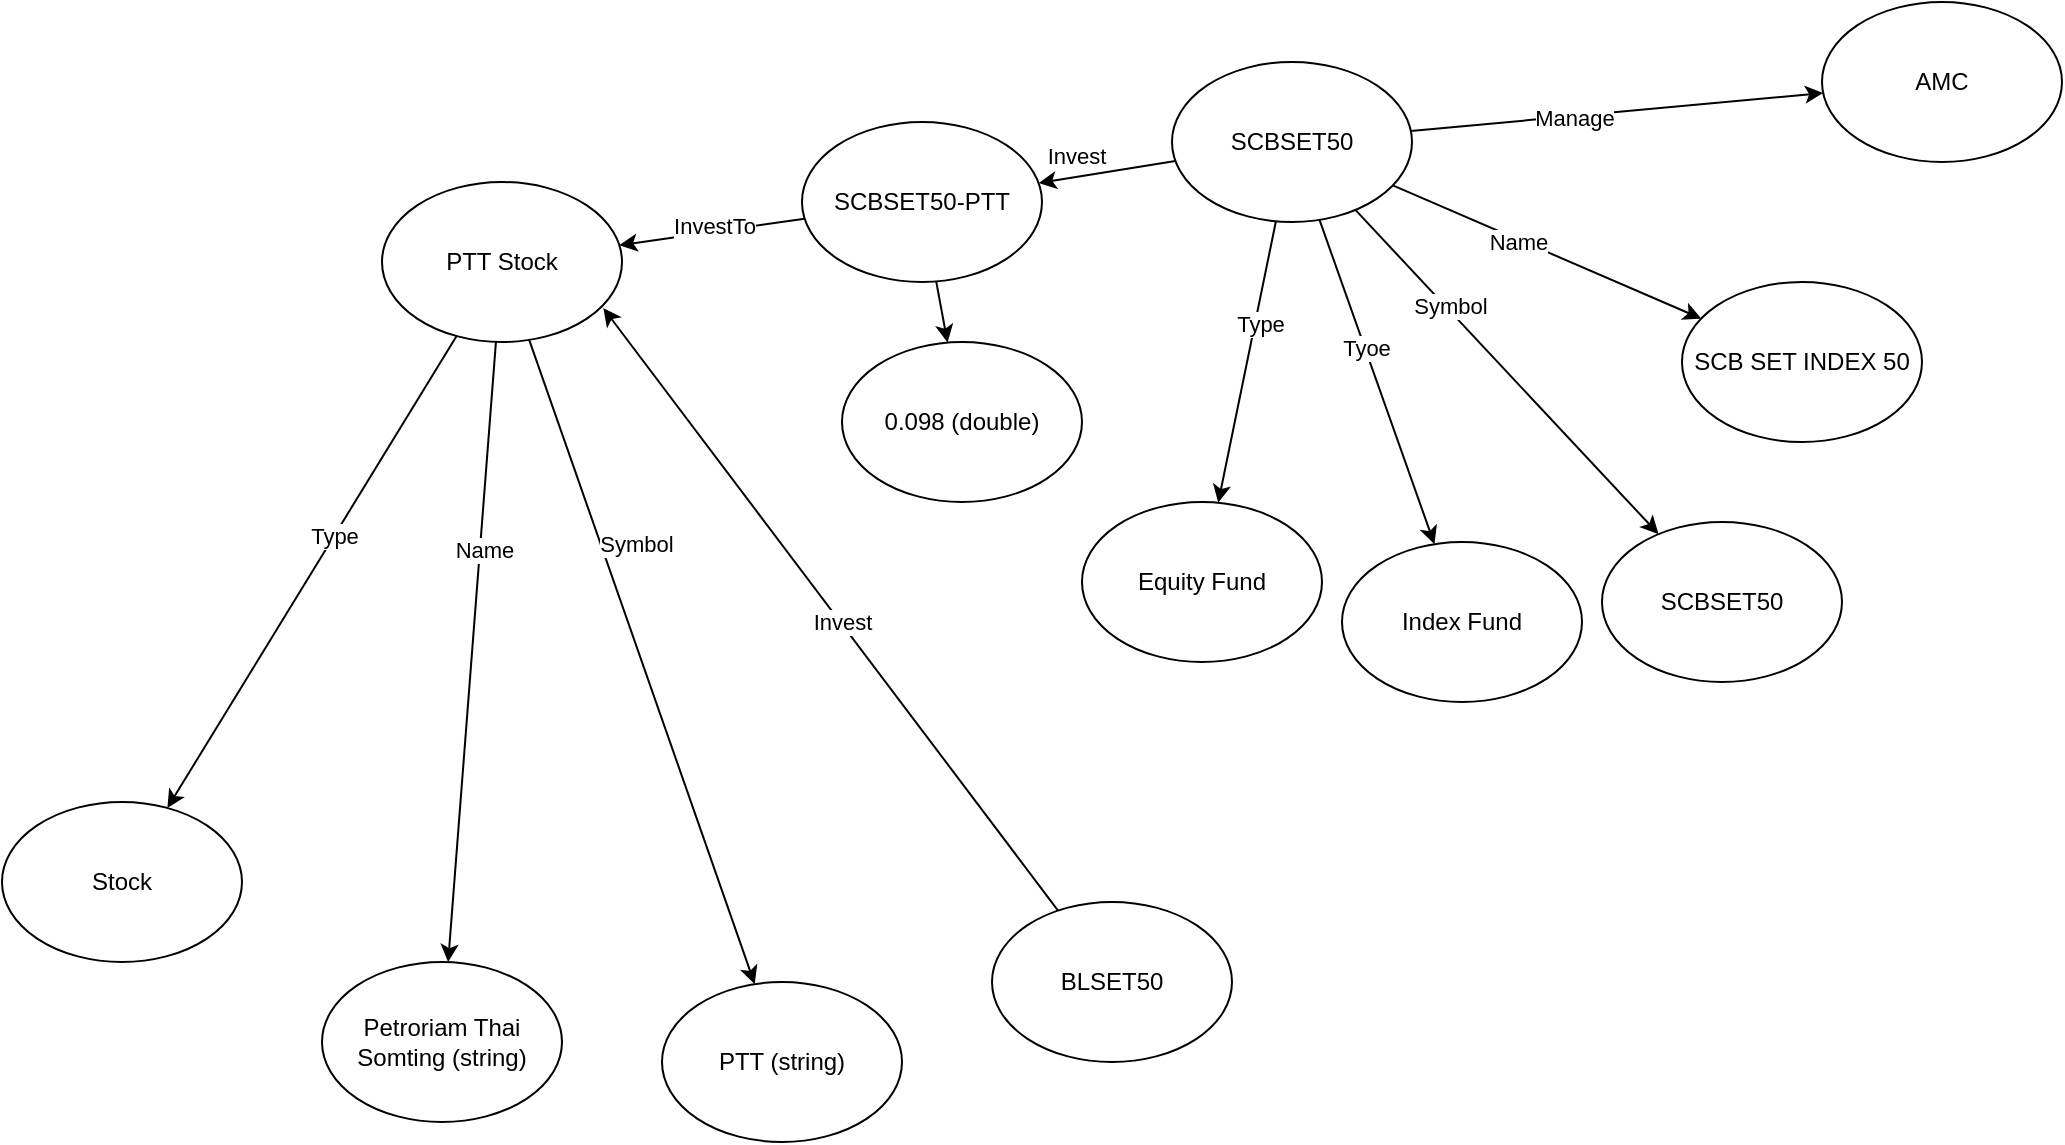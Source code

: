 <mxfile version="14.2.4" type="embed" pages="4">
    <diagram id="pNJxuBg1-X390WHa1x9L" name="Example Data">
        <mxGraphModel dx="876" dy="667" grid="1" gridSize="10" guides="1" tooltips="1" connect="1" arrows="1" fold="1" page="1" pageScale="1" pageWidth="1169" pageHeight="827" math="0" shadow="0">
            <root>
                <mxCell id="hxNx-i2qnly7g-_exkPQ-0"/>
                <mxCell id="hxNx-i2qnly7g-_exkPQ-1" parent="hxNx-i2qnly7g-_exkPQ-0"/>
                <mxCell id="hxNx-i2qnly7g-_exkPQ-38" value="" style="edgeStyle=none;rounded=0;orthogonalLoop=1;jettySize=auto;html=1;" parent="hxNx-i2qnly7g-_exkPQ-1" edge="1">
                    <mxGeometry relative="1" as="geometry">
                        <mxPoint x="423.282" y="346.718" as="targetPoint"/>
                    </mxGeometry>
                </mxCell>
                <mxCell id="hxNx-i2qnly7g-_exkPQ-40" value="" style="edgeStyle=none;rounded=0;orthogonalLoop=1;jettySize=auto;html=1;" parent="hxNx-i2qnly7g-_exkPQ-1" edge="1">
                    <mxGeometry relative="1" as="geometry">
                        <mxPoint x="550" y="340" as="targetPoint"/>
                    </mxGeometry>
                </mxCell>
                <mxCell id="hxNx-i2qnly7g-_exkPQ-41" style="edgeStyle=none;rounded=0;orthogonalLoop=1;jettySize=auto;html=1;" parent="hxNx-i2qnly7g-_exkPQ-1" edge="1">
                    <mxGeometry relative="1" as="geometry">
                        <mxPoint x="668.29" y="346.043" as="targetPoint"/>
                    </mxGeometry>
                </mxCell>
                <mxCell id="2" style="rounded=0;orthogonalLoop=1;jettySize=auto;html=1;" edge="1" parent="hxNx-i2qnly7g-_exkPQ-1" source="0" target="59">
                    <mxGeometry relative="1" as="geometry">
                        <mxPoint x="560" y="150" as="targetPoint"/>
                    </mxGeometry>
                </mxCell>
                <mxCell id="3" value="Invest" style="edgeLabel;html=1;align=center;verticalAlign=middle;resizable=0;points=[];" vertex="1" connectable="0" parent="2">
                    <mxGeometry x="-0.325" relative="1" as="geometry">
                        <mxPoint x="-26.84" y="-6.18" as="offset"/>
                    </mxGeometry>
                </mxCell>
                <mxCell id="8" value="" style="edgeStyle=none;rounded=0;orthogonalLoop=1;jettySize=auto;html=1;" edge="1" parent="hxNx-i2qnly7g-_exkPQ-1" source="0" target="7">
                    <mxGeometry relative="1" as="geometry"/>
                </mxCell>
                <mxCell id="9" value="Manage" style="edgeLabel;html=1;align=center;verticalAlign=middle;resizable=0;points=[];" vertex="1" connectable="0" parent="8">
                    <mxGeometry x="-0.338" y="3" relative="1" as="geometry">
                        <mxPoint x="13.33" y="3" as="offset"/>
                    </mxGeometry>
                </mxCell>
                <mxCell id="48" value="" style="edgeStyle=none;rounded=0;orthogonalLoop=1;jettySize=auto;html=1;" edge="1" parent="hxNx-i2qnly7g-_exkPQ-1" source="0" target="47">
                    <mxGeometry relative="1" as="geometry"/>
                </mxCell>
                <mxCell id="53" value="Name" style="edgeLabel;html=1;align=center;verticalAlign=middle;resizable=0;points=[];" vertex="1" connectable="0" parent="48">
                    <mxGeometry x="-0.184" y="-1" relative="1" as="geometry">
                        <mxPoint as="offset"/>
                    </mxGeometry>
                </mxCell>
                <mxCell id="52" value="" style="edgeStyle=none;rounded=0;orthogonalLoop=1;jettySize=auto;html=1;" edge="1" parent="hxNx-i2qnly7g-_exkPQ-1" source="0" target="51">
                    <mxGeometry relative="1" as="geometry"/>
                </mxCell>
                <mxCell id="54" value="Symbol" style="edgeLabel;html=1;align=center;verticalAlign=middle;resizable=0;points=[];" vertex="1" connectable="0" parent="52">
                    <mxGeometry x="-0.396" y="2" relative="1" as="geometry">
                        <mxPoint as="offset"/>
                    </mxGeometry>
                </mxCell>
                <mxCell id="66" value="" style="edgeStyle=none;rounded=0;orthogonalLoop=1;jettySize=auto;html=1;" edge="1" parent="hxNx-i2qnly7g-_exkPQ-1" source="0" target="65">
                    <mxGeometry relative="1" as="geometry"/>
                </mxCell>
                <mxCell id="67" value="Type" style="edgeLabel;html=1;align=center;verticalAlign=middle;resizable=0;points=[];" vertex="1" connectable="0" parent="66">
                    <mxGeometry x="-0.279" y="2" relative="1" as="geometry">
                        <mxPoint as="offset"/>
                    </mxGeometry>
                </mxCell>
                <mxCell id="68" style="edgeStyle=none;rounded=0;orthogonalLoop=1;jettySize=auto;html=1;" edge="1" parent="hxNx-i2qnly7g-_exkPQ-1" source="0" target="69">
                    <mxGeometry relative="1" as="geometry">
                        <mxPoint x="820" y="370" as="targetPoint"/>
                    </mxGeometry>
                </mxCell>
                <mxCell id="70" value="Tyoe" style="edgeLabel;html=1;align=center;verticalAlign=middle;resizable=0;points=[];" vertex="1" connectable="0" parent="68">
                    <mxGeometry x="-0.21" relative="1" as="geometry">
                        <mxPoint as="offset"/>
                    </mxGeometry>
                </mxCell>
                <mxCell id="0" value="SCBSET50" style="ellipse;whiteSpace=wrap;html=1;" vertex="1" parent="hxNx-i2qnly7g-_exkPQ-1">
                    <mxGeometry x="675" y="90" width="120" height="80" as="geometry"/>
                </mxCell>
                <mxCell id="5" style="edgeStyle=none;rounded=0;orthogonalLoop=1;jettySize=auto;html=1;" edge="1" parent="hxNx-i2qnly7g-_exkPQ-1" source="1" target="4">
                    <mxGeometry relative="1" as="geometry"/>
                </mxCell>
                <mxCell id="6" value="Type" style="edgeLabel;html=1;align=center;verticalAlign=middle;resizable=0;points=[];" vertex="1" connectable="0" parent="5">
                    <mxGeometry x="-0.154" relative="1" as="geometry">
                        <mxPoint as="offset"/>
                    </mxGeometry>
                </mxCell>
                <mxCell id="24" value="" style="edgeStyle=none;rounded=0;orthogonalLoop=1;jettySize=auto;html=1;" edge="1" parent="hxNx-i2qnly7g-_exkPQ-1" source="1" target="23">
                    <mxGeometry relative="1" as="geometry"/>
                </mxCell>
                <mxCell id="27" value="Symbol" style="edgeLabel;html=1;align=center;verticalAlign=middle;resizable=0;points=[];" vertex="1" connectable="0" parent="24">
                    <mxGeometry x="-0.415" relative="1" as="geometry">
                        <mxPoint x="19.7" y="7" as="offset"/>
                    </mxGeometry>
                </mxCell>
                <mxCell id="26" value="" style="edgeStyle=none;rounded=0;orthogonalLoop=1;jettySize=auto;html=1;" edge="1" parent="hxNx-i2qnly7g-_exkPQ-1" source="1" target="25">
                    <mxGeometry relative="1" as="geometry"/>
                </mxCell>
                <mxCell id="28" value="Name" style="edgeLabel;html=1;align=center;verticalAlign=middle;resizable=0;points=[];" vertex="1" connectable="0" parent="26">
                    <mxGeometry x="-0.334" y="2" relative="1" as="geometry">
                        <mxPoint as="offset"/>
                    </mxGeometry>
                </mxCell>
                <mxCell id="1" value="PTT Stock" style="ellipse;whiteSpace=wrap;html=1;" vertex="1" parent="hxNx-i2qnly7g-_exkPQ-1">
                    <mxGeometry x="280" y="150" width="120" height="80" as="geometry"/>
                </mxCell>
                <mxCell id="4" value="Stock" style="ellipse;whiteSpace=wrap;html=1;" vertex="1" parent="hxNx-i2qnly7g-_exkPQ-1">
                    <mxGeometry x="90" y="460" width="120" height="80" as="geometry"/>
                </mxCell>
                <mxCell id="7" value="AMC" style="ellipse;whiteSpace=wrap;html=1;" vertex="1" parent="hxNx-i2qnly7g-_exkPQ-1">
                    <mxGeometry x="1000" y="60" width="120" height="80" as="geometry"/>
                </mxCell>
                <mxCell id="23" value="PTT (string)" style="ellipse;whiteSpace=wrap;html=1;" vertex="1" parent="hxNx-i2qnly7g-_exkPQ-1">
                    <mxGeometry x="420" y="550" width="120" height="80" as="geometry"/>
                </mxCell>
                <mxCell id="25" value="Petroriam Thai Somting (string)" style="ellipse;whiteSpace=wrap;html=1;" vertex="1" parent="hxNx-i2qnly7g-_exkPQ-1">
                    <mxGeometry x="250" y="540" width="120" height="80" as="geometry"/>
                </mxCell>
                <mxCell id="32" style="edgeStyle=none;rounded=0;orthogonalLoop=1;jettySize=auto;html=1;entryX=0.922;entryY=0.788;entryDx=0;entryDy=0;entryPerimeter=0;" edge="1" parent="hxNx-i2qnly7g-_exkPQ-1" source="31" target="1">
                    <mxGeometry relative="1" as="geometry"/>
                </mxCell>
                <mxCell id="33" value="Invest" style="edgeLabel;html=1;align=center;verticalAlign=middle;resizable=0;points=[];" vertex="1" connectable="0" parent="32">
                    <mxGeometry x="-0.129" y="-2" relative="1" as="geometry">
                        <mxPoint x="-10.72" y="-12.04" as="offset"/>
                    </mxGeometry>
                </mxCell>
                <mxCell id="31" value="BLSET50" style="ellipse;whiteSpace=wrap;html=1;" vertex="1" parent="hxNx-i2qnly7g-_exkPQ-1">
                    <mxGeometry x="585" y="510" width="120" height="80" as="geometry"/>
                </mxCell>
                <mxCell id="47" value="SCB SET INDEX 50" style="ellipse;whiteSpace=wrap;html=1;" vertex="1" parent="hxNx-i2qnly7g-_exkPQ-1">
                    <mxGeometry x="930" y="200" width="120" height="80" as="geometry"/>
                </mxCell>
                <mxCell id="51" value="SCBSET50" style="ellipse;whiteSpace=wrap;html=1;" vertex="1" parent="hxNx-i2qnly7g-_exkPQ-1">
                    <mxGeometry x="890" y="320" width="120" height="80" as="geometry"/>
                </mxCell>
                <mxCell id="60" value="" style="edgeStyle=none;rounded=0;orthogonalLoop=1;jettySize=auto;html=1;" edge="1" parent="hxNx-i2qnly7g-_exkPQ-1" source="59" target="1">
                    <mxGeometry relative="1" as="geometry"/>
                </mxCell>
                <mxCell id="63" value="InvestTo" style="edgeLabel;html=1;align=center;verticalAlign=middle;resizable=0;points=[];" vertex="1" connectable="0" parent="60">
                    <mxGeometry x="-0.32" relative="1" as="geometry">
                        <mxPoint x="-13.91" y="-1.52" as="offset"/>
                    </mxGeometry>
                </mxCell>
                <mxCell id="62" value="" style="edgeStyle=none;rounded=0;orthogonalLoop=1;jettySize=auto;html=1;" edge="1" parent="hxNx-i2qnly7g-_exkPQ-1" source="59" target="61">
                    <mxGeometry relative="1" as="geometry"/>
                </mxCell>
                <mxCell id="59" value="SCBSET50-PTT" style="ellipse;whiteSpace=wrap;html=1;" vertex="1" parent="hxNx-i2qnly7g-_exkPQ-1">
                    <mxGeometry x="490" y="120" width="120" height="80" as="geometry"/>
                </mxCell>
                <mxCell id="61" value="0.098 (double)" style="ellipse;whiteSpace=wrap;html=1;" vertex="1" parent="hxNx-i2qnly7g-_exkPQ-1">
                    <mxGeometry x="510" y="230" width="120" height="80" as="geometry"/>
                </mxCell>
                <mxCell id="65" value="Equity Fund" style="ellipse;whiteSpace=wrap;html=1;" vertex="1" parent="hxNx-i2qnly7g-_exkPQ-1">
                    <mxGeometry x="630" y="310" width="120" height="80" as="geometry"/>
                </mxCell>
                <mxCell id="69" value="Index Fund" style="ellipse;whiteSpace=wrap;html=1;" vertex="1" parent="hxNx-i2qnly7g-_exkPQ-1">
                    <mxGeometry x="760" y="330" width="120" height="80" as="geometry"/>
                </mxCell>
            </root>
        </mxGraphModel>
    </diagram>
    <diagram id="bSTiF60WZfFgPv9VRSso" name="Class">
        <mxGraphModel dx="876" dy="667" grid="1" gridSize="10" guides="1" tooltips="1" connect="1" arrows="1" fold="1" page="1" pageScale="1" pageWidth="1169" pageHeight="827" math="0" shadow="0">
            <root>
                <mxCell id="zY1Uop0uPamJXyzyRUhj-0"/>
                <mxCell id="zY1Uop0uPamJXyzyRUhj-1" parent="zY1Uop0uPamJXyzyRUhj-0"/>
                <mxCell id="tynLC350GoLql9uAeqAS-4" value="" style="edgeStyle=none;rounded=0;orthogonalLoop=1;jettySize=auto;html=1;" edge="1" parent="zY1Uop0uPamJXyzyRUhj-1" source="zY1Uop0uPamJXyzyRUhj-7" target="tynLC350GoLql9uAeqAS-0">
                    <mxGeometry relative="1" as="geometry"/>
                </mxCell>
                <mxCell id="rqn1YAK3hk-CpIhvwjnv-4" value="" style="edgeStyle=none;rounded=0;orthogonalLoop=1;jettySize=auto;html=1;" edge="1" parent="zY1Uop0uPamJXyzyRUhj-1" source="zY1Uop0uPamJXyzyRUhj-7" target="rqn1YAK3hk-CpIhvwjnv-0">
                    <mxGeometry relative="1" as="geometry"/>
                </mxCell>
                <mxCell id="zY1Uop0uPamJXyzyRUhj-7" value="Fund" style="swimlane;fontStyle=0;childLayout=stackLayout;horizontal=1;startSize=26;fillColor=none;horizontalStack=0;resizeParent=1;resizeParentMax=0;resizeLast=0;collapsible=1;marginBottom=0;" vertex="1" parent="zY1Uop0uPamJXyzyRUhj-1">
                    <mxGeometry x="180" y="40" width="140" height="156" as="geometry"/>
                </mxCell>
                <mxCell id="zY1Uop0uPamJXyzyRUhj-8" value="+ Name: string" style="text;strokeColor=none;fillColor=none;align=left;verticalAlign=top;spacingLeft=4;spacingRight=4;overflow=hidden;rotatable=0;points=[[0,0.5],[1,0.5]];portConstraint=eastwest;" vertex="1" parent="zY1Uop0uPamJXyzyRUhj-7">
                    <mxGeometry y="26" width="140" height="26" as="geometry"/>
                </mxCell>
                <mxCell id="zY1Uop0uPamJXyzyRUhj-9" value="+ Symbol: string" style="text;strokeColor=none;fillColor=none;align=left;verticalAlign=top;spacingLeft=4;spacingRight=4;overflow=hidden;rotatable=0;points=[[0,0.5],[1,0.5]];portConstraint=eastwest;" vertex="1" parent="zY1Uop0uPamJXyzyRUhj-7">
                    <mxGeometry y="52" width="140" height="26" as="geometry"/>
                </mxCell>
                <mxCell id="zY1Uop0uPamJXyzyRUhj-10" value="+ Type: type" style="text;strokeColor=none;fillColor=none;align=left;verticalAlign=top;spacingLeft=4;spacingRight=4;overflow=hidden;rotatable=0;points=[[0,0.5],[1,0.5]];portConstraint=eastwest;" vertex="1" parent="zY1Uop0uPamJXyzyRUhj-7">
                    <mxGeometry y="78" width="140" height="26" as="geometry"/>
                </mxCell>
                <mxCell id="rqn1YAK3hk-CpIhvwjnv-6" value="+ Start: Date" style="text;strokeColor=none;fillColor=none;align=left;verticalAlign=top;spacingLeft=4;spacingRight=4;overflow=hidden;rotatable=0;points=[[0,0.5],[1,0.5]];portConstraint=eastwest;" vertex="1" parent="zY1Uop0uPamJXyzyRUhj-7">
                    <mxGeometry y="104" width="140" height="26" as="geometry"/>
                </mxCell>
                <mxCell id="Un2y6d7zAujWXZZdnZvO-0" value="+ Risk: int" style="text;strokeColor=none;fillColor=none;align=left;verticalAlign=top;spacingLeft=4;spacingRight=4;overflow=hidden;rotatable=0;points=[[0,0.5],[1,0.5]];portConstraint=eastwest;" vertex="1" parent="zY1Uop0uPamJXyzyRUhj-7">
                    <mxGeometry y="130" width="140" height="26" as="geometry"/>
                </mxCell>
                <mxCell id="tynLC350GoLql9uAeqAS-0" value="Open-End Fund" style="swimlane;fontStyle=0;childLayout=stackLayout;horizontal=1;startSize=26;fillColor=none;horizontalStack=0;resizeParent=1;resizeParentMax=0;resizeLast=0;collapsible=1;marginBottom=0;" vertex="1" parent="zY1Uop0uPamJXyzyRUhj-1">
                    <mxGeometry x="60" y="260" width="140" height="52" as="geometry"/>
                </mxCell>
                <mxCell id="tynLC350GoLql9uAeqAS-1" value="+ MarketStatus: string" style="text;strokeColor=none;fillColor=none;align=left;verticalAlign=top;spacingLeft=4;spacingRight=4;overflow=hidden;rotatable=0;points=[[0,0.5],[1,0.5]];portConstraint=eastwest;" vertex="1" parent="tynLC350GoLql9uAeqAS-0">
                    <mxGeometry y="26" width="140" height="26" as="geometry"/>
                </mxCell>
                <mxCell id="rqn1YAK3hk-CpIhvwjnv-0" value="Closed-End Fund" style="swimlane;fontStyle=0;childLayout=stackLayout;horizontal=1;startSize=26;fillColor=none;horizontalStack=0;resizeParent=1;resizeParentMax=0;resizeLast=0;collapsible=1;marginBottom=0;" vertex="1" parent="zY1Uop0uPamJXyzyRUhj-1">
                    <mxGeometry x="320" y="260" width="140" height="52" as="geometry"/>
                </mxCell>
                <mxCell id="rqn1YAK3hk-CpIhvwjnv-1" value="+ End: Date" style="text;strokeColor=none;fillColor=none;align=left;verticalAlign=top;spacingLeft=4;spacingRight=4;overflow=hidden;rotatable=0;points=[[0,0.5],[1,0.5]];portConstraint=eastwest;" vertex="1" parent="rqn1YAK3hk-CpIhvwjnv-0">
                    <mxGeometry y="26" width="140" height="26" as="geometry"/>
                </mxCell>
                <mxCell id="rqn1YAK3hk-CpIhvwjnv-7" value="AMC (Assets Management Company)" style="swimlane;fontStyle=0;childLayout=stackLayout;horizontal=1;startSize=26;fillColor=none;horizontalStack=0;resizeParent=1;resizeParentMax=0;resizeLast=0;collapsible=1;marginBottom=0;" vertex="1" parent="zY1Uop0uPamJXyzyRUhj-1">
                    <mxGeometry x="585" y="200" width="220" height="52" as="geometry"/>
                </mxCell>
                <mxCell id="rqn1YAK3hk-CpIhvwjnv-8" value="+ Name: string" style="text;strokeColor=none;fillColor=none;align=left;verticalAlign=top;spacingLeft=4;spacingRight=4;overflow=hidden;rotatable=0;points=[[0,0.5],[1,0.5]];portConstraint=eastwest;" vertex="1" parent="rqn1YAK3hk-CpIhvwjnv-7">
                    <mxGeometry y="26" width="220" height="26" as="geometry"/>
                </mxCell>
                <mxCell id="rjxzrLwYvsQWXRGfJ_Ur-0" value="Assets" style="swimlane;fontStyle=0;childLayout=stackLayout;horizontal=1;startSize=26;fillColor=none;horizontalStack=0;resizeParent=1;resizeParentMax=0;resizeLast=0;collapsible=1;marginBottom=0;" vertex="1" parent="zY1Uop0uPamJXyzyRUhj-1">
                    <mxGeometry x="590" y="70" width="140" height="104" as="geometry"/>
                </mxCell>
                <mxCell id="rjxzrLwYvsQWXRGfJ_Ur-1" value="+ Name: string" style="text;strokeColor=none;fillColor=none;align=left;verticalAlign=top;spacingLeft=4;spacingRight=4;overflow=hidden;rotatable=0;points=[[0,0.5],[1,0.5]];portConstraint=eastwest;" vertex="1" parent="rjxzrLwYvsQWXRGfJ_Ur-0">
                    <mxGeometry y="26" width="140" height="26" as="geometry"/>
                </mxCell>
                <mxCell id="dyuZOuiTwikHXSty3wBN-0" value="+ Symbol: string" style="text;strokeColor=none;fillColor=none;align=left;verticalAlign=top;spacingLeft=4;spacingRight=4;overflow=hidden;rotatable=0;points=[[0,0.5],[1,0.5]];portConstraint=eastwest;" vertex="1" parent="rjxzrLwYvsQWXRGfJ_Ur-0">
                    <mxGeometry y="52" width="140" height="26" as="geometry"/>
                </mxCell>
                <mxCell id="rjxzrLwYvsQWXRGfJ_Ur-2" value="+ Type: AssetType" style="text;strokeColor=none;fillColor=none;align=left;verticalAlign=top;spacingLeft=4;spacingRight=4;overflow=hidden;rotatable=0;points=[[0,0.5],[1,0.5]];portConstraint=eastwest;" vertex="1" parent="rjxzrLwYvsQWXRGfJ_Ur-0">
                    <mxGeometry y="78" width="140" height="26" as="geometry"/>
                </mxCell>
                <mxCell id="w2GpvtF78NjleUGXTXqq-0" value="Percentage" style="swimlane;fontStyle=0;childLayout=stackLayout;horizontal=1;startSize=26;fillColor=none;horizontalStack=0;resizeParent=1;resizeParentMax=0;resizeLast=0;collapsible=1;marginBottom=0;" vertex="1" parent="zY1Uop0uPamJXyzyRUhj-1">
                    <mxGeometry x="590" y="360" width="140" height="52" as="geometry"/>
                </mxCell>
                <mxCell id="w2GpvtF78NjleUGXTXqq-1" value="+ value: double" style="text;strokeColor=none;fillColor=none;align=left;verticalAlign=top;spacingLeft=4;spacingRight=4;overflow=hidden;rotatable=0;points=[[0,0.5],[1,0.5]];portConstraint=eastwest;" vertex="1" parent="w2GpvtF78NjleUGXTXqq-0">
                    <mxGeometry y="26" width="140" height="26" as="geometry"/>
                </mxCell>
                <mxCell id="w2GpvtF78NjleUGXTXqq-4" value="Type" style="swimlane;fontStyle=0;childLayout=stackLayout;horizontal=1;startSize=26;fillColor=none;horizontalStack=0;resizeParent=1;resizeParentMax=0;resizeLast=0;collapsible=1;marginBottom=0;" vertex="1" parent="zY1Uop0uPamJXyzyRUhj-1">
                    <mxGeometry x="590" y="440" width="140" height="52" as="geometry"/>
                </mxCell>
                <mxCell id="w2GpvtF78NjleUGXTXqq-5" value="+ name: string" style="text;strokeColor=none;fillColor=none;align=left;verticalAlign=top;spacingLeft=4;spacingRight=4;overflow=hidden;rotatable=0;points=[[0,0.5],[1,0.5]];portConstraint=eastwest;" vertex="1" parent="w2GpvtF78NjleUGXTXqq-4">
                    <mxGeometry y="26" width="140" height="26" as="geometry"/>
                </mxCell>
                <mxCell id="w2GpvtF78NjleUGXTXqq-8" value="AssetType" style="swimlane;fontStyle=0;childLayout=stackLayout;horizontal=1;startSize=26;fillColor=none;horizontalStack=0;resizeParent=1;resizeParentMax=0;resizeLast=0;collapsible=1;marginBottom=0;" vertex="1" parent="zY1Uop0uPamJXyzyRUhj-1">
                    <mxGeometry x="590" y="280" width="140" height="52" as="geometry"/>
                </mxCell>
                <mxCell id="w2GpvtF78NjleUGXTXqq-9" value="+ name: string" style="text;strokeColor=none;fillColor=none;align=left;verticalAlign=top;spacingLeft=4;spacingRight=4;overflow=hidden;rotatable=0;points=[[0,0.5],[1,0.5]];portConstraint=eastwest;" vertex="1" parent="w2GpvtF78NjleUGXTXqq-8">
                    <mxGeometry y="26" width="140" height="26" as="geometry"/>
                </mxCell>
            </root>
        </mxGraphModel>
    </diagram>
    <diagram id="u_BqtCrPQ5bBu1THlTcy" name="Architecture">
        <mxGraphModel dx="1051" dy="800" grid="1" gridSize="10" guides="1" tooltips="1" connect="1" arrows="1" fold="1" page="1" pageScale="1" pageWidth="1169" pageHeight="827" math="0" shadow="0">
            <root>
                <mxCell id="1F3TFG4GSUm-9z4haJIa-0"/>
                <mxCell id="1F3TFG4GSUm-9z4haJIa-1" parent="1F3TFG4GSUm-9z4haJIa-0"/>
                <mxCell id="ojYxhoOG9fCCm8r-ZmI2-0" value="&lt;font style=&quot;font-size: 14px&quot;&gt;SQL&lt;/font&gt;" style="shape=cylinder3;whiteSpace=wrap;html=1;boundedLbl=1;backgroundOutline=1;size=15;" parent="1F3TFG4GSUm-9z4haJIa-1" vertex="1">
                    <mxGeometry x="890" y="300" width="70" height="100" as="geometry"/>
                </mxCell>
                <mxCell id="ojYxhoOG9fCCm8r-ZmI2-2" value="&lt;font style=&quot;font-size: 14px&quot;&gt;Ontology&lt;/font&gt;" style="shape=cylinder3;whiteSpace=wrap;html=1;boundedLbl=1;backgroundOutline=1;size=15;" parent="1F3TFG4GSUm-9z4haJIa-1" vertex="1">
                    <mxGeometry x="130" y="300" width="70" height="100" as="geometry"/>
                </mxCell>
                <mxCell id="ojYxhoOG9fCCm8r-ZmI2-3" value="&lt;font style=&quot;font-size: 14px&quot;&gt;Web Client&lt;/font&gt;" style="rounded=0;whiteSpace=wrap;html=1;" parent="1F3TFG4GSUm-9z4haJIa-1" vertex="1">
                    <mxGeometry x="630" y="510" width="160" height="90" as="geometry"/>
                </mxCell>
                <mxCell id="ojYxhoOG9fCCm8r-ZmI2-16" style="edgeStyle=none;rounded=0;orthogonalLoop=1;jettySize=auto;html=1;entryX=1;entryY=0.75;entryDx=0;entryDy=0;exitX=0;exitY=0.75;exitDx=0;exitDy=0;" parent="1F3TFG4GSUm-9z4haJIa-1" source="ojYxhoOG9fCCm8r-ZmI2-4" target="ojYxhoOG9fCCm8r-ZmI2-7" edge="1">
                    <mxGeometry relative="1" as="geometry"/>
                </mxCell>
                <mxCell id="ojYxhoOG9fCCm8r-ZmI2-20" style="edgeStyle=none;rounded=0;orthogonalLoop=1;jettySize=auto;html=1;entryX=0.25;entryY=0;entryDx=0;entryDy=0;exitX=0.25;exitY=1;exitDx=0;exitDy=0;" parent="1F3TFG4GSUm-9z4haJIa-1" source="ojYxhoOG9fCCm8r-ZmI2-4" target="ojYxhoOG9fCCm8r-ZmI2-3" edge="1">
                    <mxGeometry relative="1" as="geometry"/>
                </mxCell>
                <mxCell id="ojYxhoOG9fCCm8r-ZmI2-21" style="edgeStyle=none;rounded=0;orthogonalLoop=1;jettySize=auto;html=1;entryX=0.75;entryY=0;entryDx=0;entryDy=0;exitX=0.75;exitY=1;exitDx=0;exitDy=0;startArrow=classic;startFill=1;endArrow=none;endFill=0;" parent="1F3TFG4GSUm-9z4haJIa-1" source="ojYxhoOG9fCCm8r-ZmI2-4" target="ojYxhoOG9fCCm8r-ZmI2-3" edge="1">
                    <mxGeometry relative="1" as="geometry"/>
                </mxCell>
                <mxCell id="ojYxhoOG9fCCm8r-ZmI2-24" style="edgeStyle=none;rounded=0;orthogonalLoop=1;jettySize=auto;html=1;entryX=0;entryY=0.5;entryDx=0;entryDy=0;entryPerimeter=0;startArrow=none;startFill=0;endArrow=none;endFill=0;" parent="1F3TFG4GSUm-9z4haJIa-1" source="ojYxhoOG9fCCm8r-ZmI2-4" target="ojYxhoOG9fCCm8r-ZmI2-0" edge="1">
                    <mxGeometry relative="1" as="geometry"/>
                </mxCell>
                <mxCell id="ojYxhoOG9fCCm8r-ZmI2-4" value="&lt;font style=&quot;font-size: 14px&quot;&gt;Service API (Node.JS)&lt;/font&gt;" style="rounded=0;whiteSpace=wrap;html=1;" parent="1F3TFG4GSUm-9z4haJIa-1" vertex="1">
                    <mxGeometry x="630" y="300" width="160" height="100" as="geometry"/>
                </mxCell>
                <mxCell id="ojYxhoOG9fCCm8r-ZmI2-15" style="edgeStyle=none;rounded=0;orthogonalLoop=1;jettySize=auto;html=1;entryX=0;entryY=0.25;entryDx=0;entryDy=0;exitX=1;exitY=0.25;exitDx=0;exitDy=0;" parent="1F3TFG4GSUm-9z4haJIa-1" source="ojYxhoOG9fCCm8r-ZmI2-7" target="ojYxhoOG9fCCm8r-ZmI2-4" edge="1">
                    <mxGeometry relative="1" as="geometry"/>
                </mxCell>
                <mxCell id="ojYxhoOG9fCCm8r-ZmI2-23" style="edgeStyle=none;rounded=0;orthogonalLoop=1;jettySize=auto;html=1;entryX=1;entryY=0.5;entryDx=0;entryDy=0;entryPerimeter=0;startArrow=none;startFill=0;endArrow=none;endFill=0;" parent="1F3TFG4GSUm-9z4haJIa-1" source="ojYxhoOG9fCCm8r-ZmI2-7" target="ojYxhoOG9fCCm8r-ZmI2-2" edge="1">
                    <mxGeometry relative="1" as="geometry"/>
                </mxCell>
                <mxCell id="ojYxhoOG9fCCm8r-ZmI2-7" value="&lt;font style=&quot;font-size: 16px&quot;&gt;Apache Jena Fuseki&lt;/font&gt;" style="rounded=0;whiteSpace=wrap;html=1;" parent="1F3TFG4GSUm-9z4haJIa-1" vertex="1">
                    <mxGeometry x="330" y="300" width="170" height="100" as="geometry"/>
                </mxCell>
                <mxCell id="ojYxhoOG9fCCm8r-ZmI2-27" style="edgeStyle=none;rounded=0;orthogonalLoop=1;jettySize=auto;html=1;entryX=0.75;entryY=0;entryDx=0;entryDy=0;startArrow=classic;startFill=1;endArrow=none;endFill=0;" parent="1F3TFG4GSUm-9z4haJIa-1" target="ojYxhoOG9fCCm8r-ZmI2-4" edge="1">
                    <mxGeometry relative="1" as="geometry">
                        <mxPoint x="750" y="190" as="sourcePoint"/>
                    </mxGeometry>
                </mxCell>
                <mxCell id="ojYxhoOG9fCCm8r-ZmI2-28" style="edgeStyle=none;rounded=0;orthogonalLoop=1;jettySize=auto;html=1;startArrow=none;startFill=0;endArrow=classic;endFill=1;entryX=0.25;entryY=0;entryDx=0;entryDy=0;" parent="1F3TFG4GSUm-9z4haJIa-1" target="ojYxhoOG9fCCm8r-ZmI2-4" edge="1">
                    <mxGeometry relative="1" as="geometry">
                        <mxPoint x="670" y="190" as="sourcePoint"/>
                    </mxGeometry>
                </mxCell>
                <mxCell id="ojYxhoOG9fCCm8r-ZmI2-25" value="&lt;span style=&quot;font-size: 16px&quot;&gt;SEC API&lt;/span&gt;" style="rounded=0;whiteSpace=wrap;html=1;" parent="1F3TFG4GSUm-9z4haJIa-1" vertex="1">
                    <mxGeometry x="625" y="90" width="170" height="100" as="geometry"/>
                </mxCell>
            </root>
        </mxGraphModel>
    </diagram>
    <diagram id="1Bc5kPwuiwD5k15zgibk" name="ER-Diagram">
        <mxGraphModel dx="1051" dy="800" grid="1" gridSize="10" guides="1" tooltips="1" connect="1" arrows="1" fold="1" page="1" pageScale="1" pageWidth="1169" pageHeight="827" math="0" shadow="0">
            <root>
                <mxCell id="dbvuYdCFzc525z1leOVs-0"/>
                <mxCell id="dbvuYdCFzc525z1leOVs-1" parent="dbvuYdCFzc525z1leOVs-0"/>
                <mxCell id="2FOjcsNnqAx9vBAd7p9R-31" value="Assets" style="shape=table;startSize=30;container=1;collapsible=1;childLayout=tableLayout;fixedRows=1;rowLines=0;fontStyle=1;align=center;resizeLast=1;" parent="dbvuYdCFzc525z1leOVs-1" vertex="1">
                    <mxGeometry x="140" y="400" width="180" height="160.0" as="geometry"/>
                </mxCell>
                <mxCell id="2FOjcsNnqAx9vBAd7p9R-32" value="" style="shape=partialRectangle;collapsible=0;dropTarget=0;pointerEvents=0;fillColor=none;top=0;left=0;bottom=1;right=0;points=[[0,0.5],[1,0.5]];portConstraint=eastwest;" parent="2FOjcsNnqAx9vBAd7p9R-31" vertex="1">
                    <mxGeometry y="30" width="180" height="30" as="geometry"/>
                </mxCell>
                <mxCell id="2FOjcsNnqAx9vBAd7p9R-33" value="PK" style="shape=partialRectangle;connectable=0;fillColor=none;top=0;left=0;bottom=0;right=0;fontStyle=1;overflow=hidden;" parent="2FOjcsNnqAx9vBAd7p9R-32" vertex="1">
                    <mxGeometry width="30" height="30" as="geometry"/>
                </mxCell>
                <mxCell id="2FOjcsNnqAx9vBAd7p9R-34" value="assestID" style="shape=partialRectangle;connectable=0;fillColor=none;top=0;left=0;bottom=0;right=0;align=left;spacingLeft=6;fontStyle=5;overflow=hidden;" parent="2FOjcsNnqAx9vBAd7p9R-32" vertex="1">
                    <mxGeometry x="30" width="150" height="30" as="geometry"/>
                </mxCell>
                <mxCell id="2FOjcsNnqAx9vBAd7p9R-35" value="" style="shape=partialRectangle;collapsible=0;dropTarget=0;pointerEvents=0;fillColor=none;top=0;left=0;bottom=0;right=0;points=[[0,0.5],[1,0.5]];portConstraint=eastwest;" parent="2FOjcsNnqAx9vBAd7p9R-31" vertex="1">
                    <mxGeometry y="60" width="180" height="30" as="geometry"/>
                </mxCell>
                <mxCell id="2FOjcsNnqAx9vBAd7p9R-36" value="" style="shape=partialRectangle;connectable=0;fillColor=none;top=0;left=0;bottom=0;right=0;editable=1;overflow=hidden;" parent="2FOjcsNnqAx9vBAd7p9R-35" vertex="1">
                    <mxGeometry width="30" height="30" as="geometry"/>
                </mxCell>
                <mxCell id="2FOjcsNnqAx9vBAd7p9R-37" value="name" style="shape=partialRectangle;connectable=0;fillColor=none;top=0;left=0;bottom=0;right=0;align=left;spacingLeft=6;overflow=hidden;" parent="2FOjcsNnqAx9vBAd7p9R-35" vertex="1">
                    <mxGeometry x="30" width="150" height="30" as="geometry"/>
                </mxCell>
                <mxCell id="2FOjcsNnqAx9vBAd7p9R-38" value="" style="shape=partialRectangle;collapsible=0;dropTarget=0;pointerEvents=0;fillColor=none;top=0;left=0;bottom=0;right=0;points=[[0,0.5],[1,0.5]];portConstraint=eastwest;" parent="2FOjcsNnqAx9vBAd7p9R-31" vertex="1">
                    <mxGeometry y="90" width="180" height="30" as="geometry"/>
                </mxCell>
                <mxCell id="2FOjcsNnqAx9vBAd7p9R-39" value="" style="shape=partialRectangle;connectable=0;fillColor=none;top=0;left=0;bottom=0;right=0;editable=1;overflow=hidden;" parent="2FOjcsNnqAx9vBAd7p9R-38" vertex="1">
                    <mxGeometry width="30" height="30" as="geometry"/>
                </mxCell>
                <mxCell id="2FOjcsNnqAx9vBAd7p9R-40" value="provider" style="shape=partialRectangle;connectable=0;fillColor=none;top=0;left=0;bottom=0;right=0;align=left;spacingLeft=6;overflow=hidden;" parent="2FOjcsNnqAx9vBAd7p9R-38" vertex="1">
                    <mxGeometry x="30" width="150" height="30" as="geometry"/>
                </mxCell>
                <mxCell id="2FOjcsNnqAx9vBAd7p9R-41" value="" style="shape=partialRectangle;collapsible=0;dropTarget=0;pointerEvents=0;fillColor=none;top=0;left=0;bottom=0;right=0;points=[[0,0.5],[1,0.5]];portConstraint=eastwest;" parent="2FOjcsNnqAx9vBAd7p9R-31" vertex="1">
                    <mxGeometry y="120" width="180" height="30" as="geometry"/>
                </mxCell>
                <mxCell id="2FOjcsNnqAx9vBAd7p9R-42" value="FK" style="shape=partialRectangle;connectable=0;fillColor=none;top=0;left=0;bottom=0;right=0;editable=1;overflow=hidden;" parent="2FOjcsNnqAx9vBAd7p9R-41" vertex="1">
                    <mxGeometry width="30" height="30" as="geometry"/>
                </mxCell>
                <mxCell id="2FOjcsNnqAx9vBAd7p9R-43" value="assetType" style="shape=partialRectangle;connectable=0;fillColor=none;top=0;left=0;bottom=0;right=0;align=left;spacingLeft=6;overflow=hidden;" parent="2FOjcsNnqAx9vBAd7p9R-41" vertex="1">
                    <mxGeometry x="30" width="150" height="30" as="geometry"/>
                </mxCell>
                <mxCell id="2FOjcsNnqAx9vBAd7p9R-65" style="edgeStyle=orthogonalEdgeStyle;rounded=0;orthogonalLoop=1;jettySize=auto;html=1;entryX=1;entryY=0.5;entryDx=0;entryDy=0;startArrow=none;startFill=0;endArrow=none;endFill=0;exitX=0;exitY=0.5;exitDx=0;exitDy=0;" parent="dbvuYdCFzc525z1leOVs-1" source="2FOjcsNnqAx9vBAd7p9R-45" target="2FOjcsNnqAx9vBAd7p9R-41" edge="1">
                    <mxGeometry relative="1" as="geometry"/>
                </mxCell>
                <mxCell id="2FOjcsNnqAx9vBAd7p9R-44" value="AssetTypes" style="shape=table;startSize=30;container=1;collapsible=1;childLayout=tableLayout;fixedRows=1;rowLines=0;fontStyle=1;align=center;resizeLast=1;" parent="dbvuYdCFzc525z1leOVs-1" vertex="1">
                    <mxGeometry x="540" y="420" width="180" height="86" as="geometry"/>
                </mxCell>
                <mxCell id="2FOjcsNnqAx9vBAd7p9R-45" value="" style="shape=partialRectangle;collapsible=0;dropTarget=0;pointerEvents=0;fillColor=none;top=0;left=0;bottom=1;right=0;points=[[0,0.5],[1,0.5]];portConstraint=eastwest;" parent="2FOjcsNnqAx9vBAd7p9R-44" vertex="1">
                    <mxGeometry y="30" width="180" height="30" as="geometry"/>
                </mxCell>
                <mxCell id="2FOjcsNnqAx9vBAd7p9R-46" value="PK" style="shape=partialRectangle;connectable=0;fillColor=none;top=0;left=0;bottom=0;right=0;fontStyle=1;overflow=hidden;" parent="2FOjcsNnqAx9vBAd7p9R-45" vertex="1">
                    <mxGeometry width="30" height="30" as="geometry"/>
                </mxCell>
                <mxCell id="2FOjcsNnqAx9vBAd7p9R-47" value="assetTypeID" style="shape=partialRectangle;connectable=0;fillColor=none;top=0;left=0;bottom=0;right=0;align=left;spacingLeft=6;fontStyle=5;overflow=hidden;" parent="2FOjcsNnqAx9vBAd7p9R-45" vertex="1">
                    <mxGeometry x="30" width="150" height="30" as="geometry"/>
                </mxCell>
                <mxCell id="2FOjcsNnqAx9vBAd7p9R-48" value="" style="shape=partialRectangle;collapsible=0;dropTarget=0;pointerEvents=0;fillColor=none;top=0;left=0;bottom=0;right=0;points=[[0,0.5],[1,0.5]];portConstraint=eastwest;" parent="2FOjcsNnqAx9vBAd7p9R-44" vertex="1">
                    <mxGeometry y="60" width="180" height="26" as="geometry"/>
                </mxCell>
                <mxCell id="2FOjcsNnqAx9vBAd7p9R-49" value="" style="shape=partialRectangle;connectable=0;fillColor=none;top=0;left=0;bottom=0;right=0;editable=1;overflow=hidden;" parent="2FOjcsNnqAx9vBAd7p9R-48" vertex="1">
                    <mxGeometry width="30" height="26" as="geometry"/>
                </mxCell>
                <mxCell id="2FOjcsNnqAx9vBAd7p9R-50" value="name" style="shape=partialRectangle;connectable=0;fillColor=none;top=0;left=0;bottom=0;right=0;align=left;spacingLeft=6;overflow=hidden;" parent="2FOjcsNnqAx9vBAd7p9R-48" vertex="1">
                    <mxGeometry x="30" width="150" height="26" as="geometry"/>
                </mxCell>
                <mxCell id="2FOjcsNnqAx9vBAd7p9R-60" value="" style="group" parent="dbvuYdCFzc525z1leOVs-1" vertex="1" connectable="0">
                    <mxGeometry x="150" y="110" width="180" height="220" as="geometry"/>
                </mxCell>
                <mxCell id="xoCkjVo_DVZhpEiSkTV9-0" value="MutaulFund" style="shape=table;startSize=30;container=1;collapsible=1;childLayout=tableLayout;fixedRows=1;rowLines=0;fontStyle=1;align=center;resizeLast=1;" parent="2FOjcsNnqAx9vBAd7p9R-60" vertex="1">
                    <mxGeometry x="-10" width="180" height="220" as="geometry"/>
                </mxCell>
                <mxCell id="xoCkjVo_DVZhpEiSkTV9-1" value="" style="shape=partialRectangle;collapsible=0;dropTarget=0;pointerEvents=0;fillColor=none;top=0;left=0;bottom=1;right=0;points=[[0,0.5],[1,0.5]];portConstraint=eastwest;" parent="xoCkjVo_DVZhpEiSkTV9-0" vertex="1">
                    <mxGeometry y="30" width="180" height="30" as="geometry"/>
                </mxCell>
                <mxCell id="xoCkjVo_DVZhpEiSkTV9-2" value="PK" style="shape=partialRectangle;connectable=0;fillColor=none;top=0;left=0;bottom=0;right=0;fontStyle=1;overflow=hidden;" parent="xoCkjVo_DVZhpEiSkTV9-1" vertex="1">
                    <mxGeometry width="30" height="30" as="geometry"/>
                </mxCell>
                <mxCell id="xoCkjVo_DVZhpEiSkTV9-3" value="FundID" style="shape=partialRectangle;connectable=0;fillColor=none;top=0;left=0;bottom=0;right=0;align=left;spacingLeft=6;fontStyle=5;overflow=hidden;" parent="xoCkjVo_DVZhpEiSkTV9-1" vertex="1">
                    <mxGeometry x="30" width="150" height="30" as="geometry"/>
                </mxCell>
                <mxCell id="xoCkjVo_DVZhpEiSkTV9-4" value="" style="shape=partialRectangle;collapsible=0;dropTarget=0;pointerEvents=0;fillColor=none;top=0;left=0;bottom=0;right=0;points=[[0,0.5],[1,0.5]];portConstraint=eastwest;" parent="xoCkjVo_DVZhpEiSkTV9-0" vertex="1">
                    <mxGeometry y="60" width="180" height="30" as="geometry"/>
                </mxCell>
                <mxCell id="xoCkjVo_DVZhpEiSkTV9-5" value="" style="shape=partialRectangle;connectable=0;fillColor=none;top=0;left=0;bottom=0;right=0;editable=1;overflow=hidden;" parent="xoCkjVo_DVZhpEiSkTV9-4" vertex="1">
                    <mxGeometry width="30" height="30" as="geometry"/>
                </mxCell>
                <mxCell id="xoCkjVo_DVZhpEiSkTV9-6" value="NAV" style="shape=partialRectangle;connectable=0;fillColor=none;top=0;left=0;bottom=0;right=0;align=left;spacingLeft=6;overflow=hidden;" parent="xoCkjVo_DVZhpEiSkTV9-4" vertex="1">
                    <mxGeometry x="30" width="150" height="30" as="geometry"/>
                </mxCell>
                <mxCell id="xoCkjVo_DVZhpEiSkTV9-7" value="" style="shape=partialRectangle;collapsible=0;dropTarget=0;pointerEvents=0;fillColor=none;top=0;left=0;bottom=0;right=0;points=[[0,0.5],[1,0.5]];portConstraint=eastwest;" parent="xoCkjVo_DVZhpEiSkTV9-0" vertex="1">
                    <mxGeometry y="90" width="180" height="30" as="geometry"/>
                </mxCell>
                <mxCell id="xoCkjVo_DVZhpEiSkTV9-8" value="" style="shape=partialRectangle;connectable=0;fillColor=none;top=0;left=0;bottom=0;right=0;editable=1;overflow=hidden;" parent="xoCkjVo_DVZhpEiSkTV9-7" vertex="1">
                    <mxGeometry width="30" height="30" as="geometry"/>
                </mxCell>
                <mxCell id="xoCkjVo_DVZhpEiSkTV9-9" value="BID" style="shape=partialRectangle;connectable=0;fillColor=none;top=0;left=0;bottom=0;right=0;align=left;spacingLeft=6;overflow=hidden;" parent="xoCkjVo_DVZhpEiSkTV9-7" vertex="1">
                    <mxGeometry x="30" width="150" height="30" as="geometry"/>
                </mxCell>
                <mxCell id="xoCkjVo_DVZhpEiSkTV9-10" value="" style="shape=partialRectangle;collapsible=0;dropTarget=0;pointerEvents=0;fillColor=none;top=0;left=0;bottom=0;right=0;points=[[0,0.5],[1,0.5]];portConstraint=eastwest;" parent="xoCkjVo_DVZhpEiSkTV9-0" vertex="1">
                    <mxGeometry y="120" width="180" height="30" as="geometry"/>
                </mxCell>
                <mxCell id="xoCkjVo_DVZhpEiSkTV9-11" value="" style="shape=partialRectangle;connectable=0;fillColor=none;top=0;left=0;bottom=0;right=0;editable=1;overflow=hidden;" parent="xoCkjVo_DVZhpEiSkTV9-10" vertex="1">
                    <mxGeometry width="30" height="30" as="geometry"/>
                </mxCell>
                <mxCell id="xoCkjVo_DVZhpEiSkTV9-12" value="ASK" style="shape=partialRectangle;connectable=0;fillColor=none;top=0;left=0;bottom=0;right=0;align=left;spacingLeft=6;overflow=hidden;" parent="xoCkjVo_DVZhpEiSkTV9-10" vertex="1">
                    <mxGeometry x="30" width="150" height="30" as="geometry"/>
                </mxCell>
                <mxCell id="xoCkjVo_DVZhpEiSkTV9-13" value="updateAt" style="shape=partialRectangle;connectable=0;fillColor=none;top=0;left=0;bottom=0;right=0;align=left;spacingLeft=6;overflow=hidden;" parent="2FOjcsNnqAx9vBAd7p9R-60" vertex="1">
                    <mxGeometry x="20" y="184.744" width="150" height="34.737" as="geometry"/>
                </mxCell>
                <mxCell id="2FOjcsNnqAx9vBAd7p9R-70" value="name" style="shape=partialRectangle;connectable=0;fillColor=none;top=0;left=0;bottom=0;right=0;align=left;spacingLeft=6;overflow=hidden;" parent="2FOjcsNnqAx9vBAd7p9R-60" vertex="1">
                    <mxGeometry x="20" y="150.004" width="150" height="34.737" as="geometry"/>
                </mxCell>
                <mxCell id="2FOjcsNnqAx9vBAd7p9R-64" value="" style="group" parent="dbvuYdCFzc525z1leOVs-1" vertex="1" connectable="0">
                    <mxGeometry x="530" y="110" width="180" height="190" as="geometry"/>
                </mxCell>
                <mxCell id="2FOjcsNnqAx9vBAd7p9R-0" value="InvestIn" style="shape=table;startSize=30;container=1;collapsible=1;childLayout=tableLayout;fixedRows=1;rowLines=0;fontStyle=1;align=center;resizeLast=1;" parent="2FOjcsNnqAx9vBAd7p9R-64" vertex="1">
                    <mxGeometry width="180" height="190" as="geometry"/>
                </mxCell>
                <mxCell id="2FOjcsNnqAx9vBAd7p9R-1" value="" style="shape=partialRectangle;collapsible=0;dropTarget=0;pointerEvents=0;fillColor=none;top=0;left=0;bottom=1;right=0;points=[[0,0.5],[1,0.5]];portConstraint=eastwest;" parent="2FOjcsNnqAx9vBAd7p9R-0" vertex="1">
                    <mxGeometry y="30" width="180" height="30" as="geometry"/>
                </mxCell>
                <mxCell id="2FOjcsNnqAx9vBAd7p9R-2" value="PK" style="shape=partialRectangle;connectable=0;fillColor=none;top=0;left=0;bottom=0;right=0;fontStyle=1;overflow=hidden;" parent="2FOjcsNnqAx9vBAd7p9R-1" vertex="1">
                    <mxGeometry width="30" height="30" as="geometry"/>
                </mxCell>
                <mxCell id="2FOjcsNnqAx9vBAd7p9R-3" value="investInID" style="shape=partialRectangle;connectable=0;fillColor=none;top=0;left=0;bottom=0;right=0;align=left;spacingLeft=6;fontStyle=5;overflow=hidden;" parent="2FOjcsNnqAx9vBAd7p9R-1" vertex="1">
                    <mxGeometry x="30" width="150" height="30" as="geometry"/>
                </mxCell>
                <mxCell id="2FOjcsNnqAx9vBAd7p9R-4" value="" style="shape=partialRectangle;collapsible=0;dropTarget=0;pointerEvents=0;fillColor=none;top=0;left=0;bottom=0;right=0;points=[[0,0.5],[1,0.5]];portConstraint=eastwest;" parent="2FOjcsNnqAx9vBAd7p9R-0" vertex="1">
                    <mxGeometry y="60" width="180" height="30" as="geometry"/>
                </mxCell>
                <mxCell id="2FOjcsNnqAx9vBAd7p9R-5" value="" style="shape=partialRectangle;connectable=0;fillColor=none;top=0;left=0;bottom=0;right=0;editable=1;overflow=hidden;" parent="2FOjcsNnqAx9vBAd7p9R-4" vertex="1">
                    <mxGeometry width="30" height="30" as="geometry"/>
                </mxCell>
                <mxCell id="2FOjcsNnqAx9vBAd7p9R-6" value="name " style="shape=partialRectangle;connectable=0;fillColor=none;top=0;left=0;bottom=0;right=0;align=left;spacingLeft=6;overflow=hidden;" parent="2FOjcsNnqAx9vBAd7p9R-4" vertex="1">
                    <mxGeometry x="30" width="150" height="30" as="geometry"/>
                </mxCell>
                <mxCell id="2FOjcsNnqAx9vBAd7p9R-7" value="" style="shape=partialRectangle;collapsible=0;dropTarget=0;pointerEvents=0;fillColor=none;top=0;left=0;bottom=0;right=0;points=[[0,0.5],[1,0.5]];portConstraint=eastwest;" parent="2FOjcsNnqAx9vBAd7p9R-0" vertex="1">
                    <mxGeometry y="90" width="180" height="30" as="geometry"/>
                </mxCell>
                <mxCell id="2FOjcsNnqAx9vBAd7p9R-8" value="" style="shape=partialRectangle;connectable=0;fillColor=none;top=0;left=0;bottom=0;right=0;editable=1;overflow=hidden;" parent="2FOjcsNnqAx9vBAd7p9R-7" vertex="1">
                    <mxGeometry width="30" height="30" as="geometry"/>
                </mxCell>
                <mxCell id="2FOjcsNnqAx9vBAd7p9R-9" value="percentage" style="shape=partialRectangle;connectable=0;fillColor=none;top=0;left=0;bottom=0;right=0;align=left;spacingLeft=6;overflow=hidden;" parent="2FOjcsNnqAx9vBAd7p9R-7" vertex="1">
                    <mxGeometry x="30" width="150" height="30" as="geometry"/>
                </mxCell>
                <mxCell id="2FOjcsNnqAx9vBAd7p9R-10" value="" style="shape=partialRectangle;collapsible=0;dropTarget=0;pointerEvents=0;fillColor=none;top=0;left=0;bottom=0;right=0;points=[[0,0.5],[1,0.5]];portConstraint=eastwest;" parent="2FOjcsNnqAx9vBAd7p9R-0" vertex="1">
                    <mxGeometry y="120" width="180" height="30" as="geometry"/>
                </mxCell>
                <mxCell id="2FOjcsNnqAx9vBAd7p9R-11" value="FK" style="shape=partialRectangle;connectable=0;fillColor=none;top=0;left=0;bottom=0;right=0;editable=1;overflow=hidden;" parent="2FOjcsNnqAx9vBAd7p9R-10" vertex="1">
                    <mxGeometry width="30" height="30" as="geometry"/>
                </mxCell>
                <mxCell id="2FOjcsNnqAx9vBAd7p9R-12" value="fundID" style="shape=partialRectangle;connectable=0;fillColor=none;top=0;left=0;bottom=0;right=0;align=left;spacingLeft=6;overflow=hidden;" parent="2FOjcsNnqAx9vBAd7p9R-10" vertex="1">
                    <mxGeometry x="30" width="150" height="30" as="geometry"/>
                </mxCell>
                <mxCell id="2FOjcsNnqAx9vBAd7p9R-61" value="" style="shape=partialRectangle;collapsible=0;dropTarget=0;pointerEvents=0;fillColor=none;top=0;left=0;bottom=0;right=0;points=[[0,0.5],[1,0.5]];portConstraint=eastwest;" parent="2FOjcsNnqAx9vBAd7p9R-64" vertex="1">
                    <mxGeometry y="150" width="180" height="30" as="geometry"/>
                </mxCell>
                <mxCell id="2FOjcsNnqAx9vBAd7p9R-62" value="FK" style="shape=partialRectangle;connectable=0;fillColor=none;top=0;left=0;bottom=0;right=0;editable=1;overflow=hidden;" parent="2FOjcsNnqAx9vBAd7p9R-61" vertex="1">
                    <mxGeometry width="30" height="30" as="geometry"/>
                </mxCell>
                <mxCell id="2FOjcsNnqAx9vBAd7p9R-63" value="assetsID" style="shape=partialRectangle;connectable=0;fillColor=none;top=0;left=0;bottom=0;right=0;align=left;spacingLeft=6;overflow=hidden;" parent="2FOjcsNnqAx9vBAd7p9R-61" vertex="1">
                    <mxGeometry x="30" width="150" height="30" as="geometry"/>
                </mxCell>
                <mxCell id="2FOjcsNnqAx9vBAd7p9R-67" style="edgeStyle=orthogonalEdgeStyle;rounded=0;orthogonalLoop=1;jettySize=auto;html=1;exitX=1;exitY=0.5;exitDx=0;exitDy=0;startArrow=none;startFill=0;endArrow=none;endFill=0;entryX=0;entryY=0.5;entryDx=0;entryDy=0;" parent="dbvuYdCFzc525z1leOVs-1" source="xoCkjVo_DVZhpEiSkTV9-1" target="2FOjcsNnqAx9vBAd7p9R-10" edge="1">
                    <mxGeometry relative="1" as="geometry">
                        <mxPoint x="450" y="270" as="targetPoint"/>
                    </mxGeometry>
                </mxCell>
                <mxCell id="2FOjcsNnqAx9vBAd7p9R-69" style="edgeStyle=orthogonalEdgeStyle;rounded=0;orthogonalLoop=1;jettySize=auto;html=1;exitX=1;exitY=0.5;exitDx=0;exitDy=0;startArrow=none;startFill=0;endArrow=none;endFill=0;entryX=0;entryY=0.5;entryDx=0;entryDy=0;" parent="dbvuYdCFzc525z1leOVs-1" source="2FOjcsNnqAx9vBAd7p9R-32" target="2FOjcsNnqAx9vBAd7p9R-61" edge="1">
                    <mxGeometry relative="1" as="geometry">
                        <mxPoint x="450" y="260" as="targetPoint"/>
                    </mxGeometry>
                </mxCell>
            </root>
        </mxGraphModel>
    </diagram>
</mxfile>